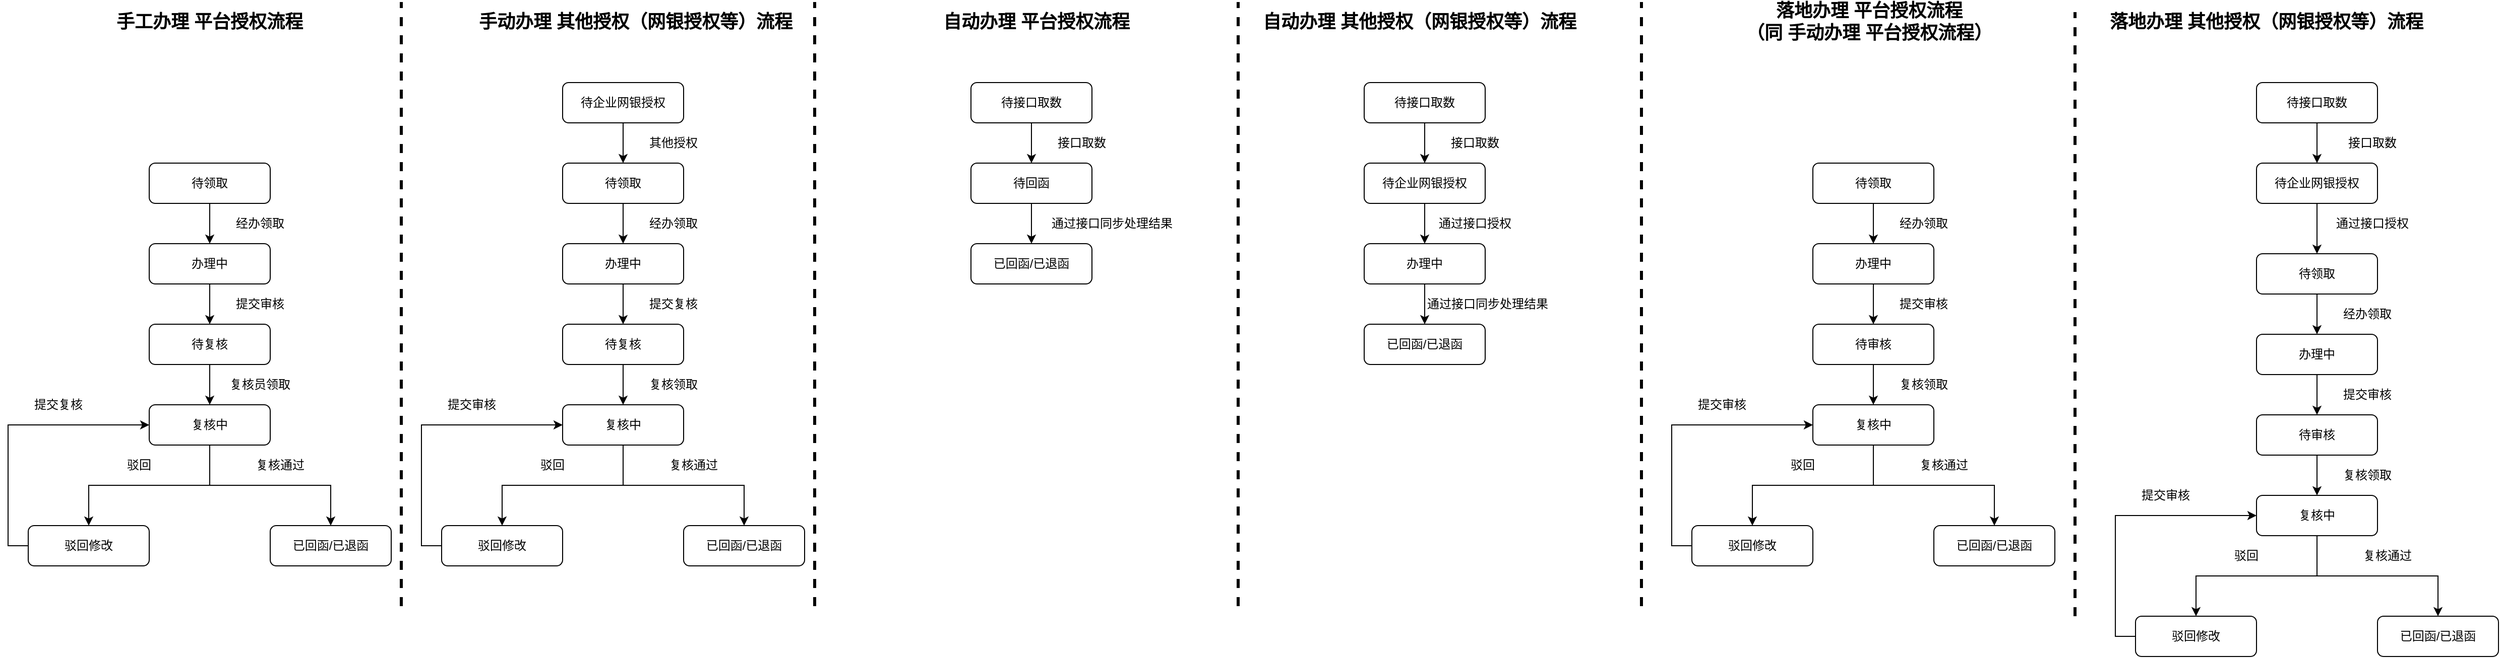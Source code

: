 <mxfile version="14.9.3" type="github">
  <diagram id="QbEDGIfnkf8j7JGIHZ4A" name="第 1 页">
    <mxGraphModel dx="2249" dy="794" grid="1" gridSize="10" guides="1" tooltips="1" connect="1" arrows="1" fold="1" page="1" pageScale="1" pageWidth="827" pageHeight="1169" math="0" shadow="0">
      <root>
        <mxCell id="0" />
        <mxCell id="1" parent="0" />
        <mxCell id="bwtcNRjYHlIZpcFxMYhS-3" style="edgeStyle=orthogonalEdgeStyle;rounded=0;orthogonalLoop=1;jettySize=auto;html=1;exitX=0.5;exitY=1;exitDx=0;exitDy=0;" parent="1" source="bwtcNRjYHlIZpcFxMYhS-1" target="bwtcNRjYHlIZpcFxMYhS-2" edge="1">
          <mxGeometry relative="1" as="geometry" />
        </mxCell>
        <mxCell id="bwtcNRjYHlIZpcFxMYhS-1" value="待企业网银授权" style="rounded=1;whiteSpace=wrap;html=1;" parent="1" vertex="1">
          <mxGeometry x="160" y="120" width="120" height="40" as="geometry" />
        </mxCell>
        <mxCell id="bwtcNRjYHlIZpcFxMYhS-6" style="edgeStyle=orthogonalEdgeStyle;rounded=0;orthogonalLoop=1;jettySize=auto;html=1;exitX=0.5;exitY=1;exitDx=0;exitDy=0;" parent="1" source="bwtcNRjYHlIZpcFxMYhS-2" target="bwtcNRjYHlIZpcFxMYhS-5" edge="1">
          <mxGeometry relative="1" as="geometry" />
        </mxCell>
        <mxCell id="bwtcNRjYHlIZpcFxMYhS-2" value="待领取" style="rounded=1;whiteSpace=wrap;html=1;" parent="1" vertex="1">
          <mxGeometry x="160" y="200" width="120" height="40" as="geometry" />
        </mxCell>
        <mxCell id="bwtcNRjYHlIZpcFxMYhS-4" value="其他授权" style="text;html=1;strokeColor=none;fillColor=none;align=center;verticalAlign=middle;whiteSpace=wrap;rounded=0;" parent="1" vertex="1">
          <mxGeometry x="220" y="170" width="100" height="20" as="geometry" />
        </mxCell>
        <mxCell id="bwtcNRjYHlIZpcFxMYhS-9" style="edgeStyle=orthogonalEdgeStyle;rounded=0;orthogonalLoop=1;jettySize=auto;html=1;exitX=0.5;exitY=1;exitDx=0;exitDy=0;" parent="1" source="bwtcNRjYHlIZpcFxMYhS-5" target="bwtcNRjYHlIZpcFxMYhS-8" edge="1">
          <mxGeometry relative="1" as="geometry" />
        </mxCell>
        <mxCell id="bwtcNRjYHlIZpcFxMYhS-5" value="办理中" style="rounded=1;whiteSpace=wrap;html=1;" parent="1" vertex="1">
          <mxGeometry x="160" y="280" width="120" height="40" as="geometry" />
        </mxCell>
        <mxCell id="bwtcNRjYHlIZpcFxMYhS-7" value="经办领取" style="text;html=1;strokeColor=none;fillColor=none;align=center;verticalAlign=middle;whiteSpace=wrap;rounded=0;" parent="1" vertex="1">
          <mxGeometry x="220" y="250" width="100" height="20" as="geometry" />
        </mxCell>
        <mxCell id="bwtcNRjYHlIZpcFxMYhS-12" style="edgeStyle=orthogonalEdgeStyle;rounded=0;orthogonalLoop=1;jettySize=auto;html=1;exitX=0.5;exitY=1;exitDx=0;exitDy=0;" parent="1" source="bwtcNRjYHlIZpcFxMYhS-8" target="bwtcNRjYHlIZpcFxMYhS-11" edge="1">
          <mxGeometry relative="1" as="geometry" />
        </mxCell>
        <mxCell id="bwtcNRjYHlIZpcFxMYhS-8" value="待复核" style="rounded=1;whiteSpace=wrap;html=1;" parent="1" vertex="1">
          <mxGeometry x="160" y="360" width="120" height="40" as="geometry" />
        </mxCell>
        <mxCell id="bwtcNRjYHlIZpcFxMYhS-10" value="提交复核" style="text;html=1;strokeColor=none;fillColor=none;align=center;verticalAlign=middle;whiteSpace=wrap;rounded=0;" parent="1" vertex="1">
          <mxGeometry x="220" y="330" width="100" height="20" as="geometry" />
        </mxCell>
        <mxCell id="bwtcNRjYHlIZpcFxMYhS-15" style="edgeStyle=orthogonalEdgeStyle;rounded=0;orthogonalLoop=1;jettySize=auto;html=1;exitX=0.5;exitY=1;exitDx=0;exitDy=0;" parent="1" source="bwtcNRjYHlIZpcFxMYhS-11" target="bwtcNRjYHlIZpcFxMYhS-14" edge="1">
          <mxGeometry relative="1" as="geometry" />
        </mxCell>
        <mxCell id="bwtcNRjYHlIZpcFxMYhS-22" style="edgeStyle=orthogonalEdgeStyle;rounded=0;orthogonalLoop=1;jettySize=auto;html=1;exitX=0.5;exitY=1;exitDx=0;exitDy=0;entryX=0.5;entryY=0;entryDx=0;entryDy=0;" parent="1" source="bwtcNRjYHlIZpcFxMYhS-11" target="bwtcNRjYHlIZpcFxMYhS-21" edge="1">
          <mxGeometry relative="1" as="geometry" />
        </mxCell>
        <mxCell id="bwtcNRjYHlIZpcFxMYhS-11" value="复核中" style="rounded=1;whiteSpace=wrap;html=1;" parent="1" vertex="1">
          <mxGeometry x="160" y="440" width="120" height="40" as="geometry" />
        </mxCell>
        <mxCell id="bwtcNRjYHlIZpcFxMYhS-13" value="复核领取" style="text;html=1;strokeColor=none;fillColor=none;align=center;verticalAlign=middle;whiteSpace=wrap;rounded=0;" parent="1" vertex="1">
          <mxGeometry x="220" y="410" width="100" height="20" as="geometry" />
        </mxCell>
        <mxCell id="bwtcNRjYHlIZpcFxMYhS-14" value="已回函/已退函" style="rounded=1;whiteSpace=wrap;html=1;" parent="1" vertex="1">
          <mxGeometry x="280" y="560" width="120" height="40" as="geometry" />
        </mxCell>
        <mxCell id="bwtcNRjYHlIZpcFxMYhS-18" value="复核通过" style="text;html=1;strokeColor=none;fillColor=none;align=center;verticalAlign=middle;whiteSpace=wrap;rounded=0;" parent="1" vertex="1">
          <mxGeometry x="240" y="490" width="100" height="20" as="geometry" />
        </mxCell>
        <mxCell id="bwtcNRjYHlIZpcFxMYhS-20" value="驳回" style="text;html=1;strokeColor=none;fillColor=none;align=center;verticalAlign=middle;whiteSpace=wrap;rounded=0;" parent="1" vertex="1">
          <mxGeometry x="120" y="490" width="60" height="20" as="geometry" />
        </mxCell>
        <mxCell id="bwtcNRjYHlIZpcFxMYhS-23" style="edgeStyle=orthogonalEdgeStyle;rounded=0;orthogonalLoop=1;jettySize=auto;html=1;exitX=0;exitY=0.5;exitDx=0;exitDy=0;entryX=0;entryY=0.5;entryDx=0;entryDy=0;" parent="1" source="bwtcNRjYHlIZpcFxMYhS-21" target="bwtcNRjYHlIZpcFxMYhS-11" edge="1">
          <mxGeometry relative="1" as="geometry">
            <Array as="points">
              <mxPoint x="20" y="580" />
              <mxPoint x="20" y="460" />
            </Array>
          </mxGeometry>
        </mxCell>
        <mxCell id="bwtcNRjYHlIZpcFxMYhS-21" value="驳回修改" style="rounded=1;whiteSpace=wrap;html=1;" parent="1" vertex="1">
          <mxGeometry x="40" y="560" width="120" height="40" as="geometry" />
        </mxCell>
        <mxCell id="bwtcNRjYHlIZpcFxMYhS-24" value="提交审核" style="text;html=1;strokeColor=none;fillColor=none;align=center;verticalAlign=middle;whiteSpace=wrap;rounded=0;" parent="1" vertex="1">
          <mxGeometry x="40" y="430" width="60" height="20" as="geometry" />
        </mxCell>
        <mxCell id="bwtcNRjYHlIZpcFxMYhS-25" value="手动办理 其他授权（网银授权等）流程" style="text;html=1;strokeColor=none;fillColor=none;align=center;verticalAlign=middle;whiteSpace=wrap;rounded=0;fontSize=18;fontStyle=1" parent="1" vertex="1">
          <mxGeometry x="75" y="40" width="315" height="40" as="geometry" />
        </mxCell>
        <mxCell id="bwtcNRjYHlIZpcFxMYhS-28" style="edgeStyle=orthogonalEdgeStyle;rounded=0;orthogonalLoop=1;jettySize=auto;html=1;exitX=0.5;exitY=1;exitDx=0;exitDy=0;" parent="1" source="bwtcNRjYHlIZpcFxMYhS-29" target="bwtcNRjYHlIZpcFxMYhS-32" edge="1">
          <mxGeometry relative="1" as="geometry" />
        </mxCell>
        <mxCell id="bwtcNRjYHlIZpcFxMYhS-29" value="待领取" style="rounded=1;whiteSpace=wrap;html=1;" parent="1" vertex="1">
          <mxGeometry x="-250" y="200" width="120" height="40" as="geometry" />
        </mxCell>
        <mxCell id="bwtcNRjYHlIZpcFxMYhS-31" style="edgeStyle=orthogonalEdgeStyle;rounded=0;orthogonalLoop=1;jettySize=auto;html=1;exitX=0.5;exitY=1;exitDx=0;exitDy=0;" parent="1" source="bwtcNRjYHlIZpcFxMYhS-32" target="bwtcNRjYHlIZpcFxMYhS-35" edge="1">
          <mxGeometry relative="1" as="geometry" />
        </mxCell>
        <mxCell id="bwtcNRjYHlIZpcFxMYhS-32" value="办理中" style="rounded=1;whiteSpace=wrap;html=1;" parent="1" vertex="1">
          <mxGeometry x="-250" y="280" width="120" height="40" as="geometry" />
        </mxCell>
        <mxCell id="bwtcNRjYHlIZpcFxMYhS-33" value="经办领取" style="text;html=1;strokeColor=none;fillColor=none;align=center;verticalAlign=middle;whiteSpace=wrap;rounded=0;" parent="1" vertex="1">
          <mxGeometry x="-190" y="250" width="100" height="20" as="geometry" />
        </mxCell>
        <mxCell id="bwtcNRjYHlIZpcFxMYhS-34" style="edgeStyle=orthogonalEdgeStyle;rounded=0;orthogonalLoop=1;jettySize=auto;html=1;exitX=0.5;exitY=1;exitDx=0;exitDy=0;" parent="1" source="bwtcNRjYHlIZpcFxMYhS-35" target="bwtcNRjYHlIZpcFxMYhS-39" edge="1">
          <mxGeometry relative="1" as="geometry" />
        </mxCell>
        <mxCell id="bwtcNRjYHlIZpcFxMYhS-35" value="待复核" style="rounded=1;whiteSpace=wrap;html=1;" parent="1" vertex="1">
          <mxGeometry x="-250" y="360" width="120" height="40" as="geometry" />
        </mxCell>
        <mxCell id="bwtcNRjYHlIZpcFxMYhS-36" value="提交审核" style="text;html=1;strokeColor=none;fillColor=none;align=center;verticalAlign=middle;whiteSpace=wrap;rounded=0;" parent="1" vertex="1">
          <mxGeometry x="-190" y="330" width="100" height="20" as="geometry" />
        </mxCell>
        <mxCell id="bwtcNRjYHlIZpcFxMYhS-37" style="edgeStyle=orthogonalEdgeStyle;rounded=0;orthogonalLoop=1;jettySize=auto;html=1;exitX=0.5;exitY=1;exitDx=0;exitDy=0;" parent="1" source="bwtcNRjYHlIZpcFxMYhS-39" target="bwtcNRjYHlIZpcFxMYhS-41" edge="1">
          <mxGeometry relative="1" as="geometry" />
        </mxCell>
        <mxCell id="bwtcNRjYHlIZpcFxMYhS-38" style="edgeStyle=orthogonalEdgeStyle;rounded=0;orthogonalLoop=1;jettySize=auto;html=1;exitX=0.5;exitY=1;exitDx=0;exitDy=0;entryX=0.5;entryY=0;entryDx=0;entryDy=0;" parent="1" source="bwtcNRjYHlIZpcFxMYhS-39" target="bwtcNRjYHlIZpcFxMYhS-45" edge="1">
          <mxGeometry relative="1" as="geometry" />
        </mxCell>
        <mxCell id="bwtcNRjYHlIZpcFxMYhS-39" value="复核中" style="rounded=1;whiteSpace=wrap;html=1;" parent="1" vertex="1">
          <mxGeometry x="-250" y="440" width="120" height="40" as="geometry" />
        </mxCell>
        <mxCell id="bwtcNRjYHlIZpcFxMYhS-40" value="复核员领取" style="text;html=1;strokeColor=none;fillColor=none;align=center;verticalAlign=middle;whiteSpace=wrap;rounded=0;" parent="1" vertex="1">
          <mxGeometry x="-190" y="410" width="100" height="20" as="geometry" />
        </mxCell>
        <mxCell id="bwtcNRjYHlIZpcFxMYhS-41" value="已回函/已退函" style="rounded=1;whiteSpace=wrap;html=1;" parent="1" vertex="1">
          <mxGeometry x="-130" y="560" width="120" height="40" as="geometry" />
        </mxCell>
        <mxCell id="bwtcNRjYHlIZpcFxMYhS-42" value="复核通过" style="text;html=1;strokeColor=none;fillColor=none;align=center;verticalAlign=middle;whiteSpace=wrap;rounded=0;" parent="1" vertex="1">
          <mxGeometry x="-170" y="490" width="100" height="20" as="geometry" />
        </mxCell>
        <mxCell id="bwtcNRjYHlIZpcFxMYhS-43" value="驳回" style="text;html=1;strokeColor=none;fillColor=none;align=center;verticalAlign=middle;whiteSpace=wrap;rounded=0;" parent="1" vertex="1">
          <mxGeometry x="-290" y="490" width="60" height="20" as="geometry" />
        </mxCell>
        <mxCell id="bwtcNRjYHlIZpcFxMYhS-44" style="edgeStyle=orthogonalEdgeStyle;rounded=0;orthogonalLoop=1;jettySize=auto;html=1;exitX=0;exitY=0.5;exitDx=0;exitDy=0;entryX=0;entryY=0.5;entryDx=0;entryDy=0;" parent="1" source="bwtcNRjYHlIZpcFxMYhS-45" target="bwtcNRjYHlIZpcFxMYhS-39" edge="1">
          <mxGeometry relative="1" as="geometry">
            <Array as="points">
              <mxPoint x="-390" y="580" />
              <mxPoint x="-390" y="460" />
            </Array>
          </mxGeometry>
        </mxCell>
        <mxCell id="bwtcNRjYHlIZpcFxMYhS-45" value="驳回修改" style="rounded=1;whiteSpace=wrap;html=1;" parent="1" vertex="1">
          <mxGeometry x="-370" y="560" width="120" height="40" as="geometry" />
        </mxCell>
        <mxCell id="bwtcNRjYHlIZpcFxMYhS-46" value="提交复核" style="text;html=1;strokeColor=none;fillColor=none;align=center;verticalAlign=middle;whiteSpace=wrap;rounded=0;" parent="1" vertex="1">
          <mxGeometry x="-370" y="430" width="60" height="20" as="geometry" />
        </mxCell>
        <mxCell id="bwtcNRjYHlIZpcFxMYhS-47" value="手工办理 平台授权流程" style="text;html=1;strokeColor=none;fillColor=none;align=center;verticalAlign=middle;whiteSpace=wrap;rounded=0;fontSize=18;fontStyle=1" parent="1" vertex="1">
          <mxGeometry x="-335" y="40" width="290" height="40" as="geometry" />
        </mxCell>
        <mxCell id="bwtcNRjYHlIZpcFxMYhS-48" value="" style="endArrow=none;dashed=1;html=1;fontSize=18;fontStyle=1;strokeWidth=3;" parent="1" edge="1">
          <mxGeometry width="50" height="50" relative="1" as="geometry">
            <mxPoint x="410" y="640" as="sourcePoint" />
            <mxPoint x="410" y="40" as="targetPoint" />
          </mxGeometry>
        </mxCell>
        <mxCell id="bwtcNRjYHlIZpcFxMYhS-50" value="" style="endArrow=none;dashed=1;html=1;fontSize=18;fontStyle=1;strokeWidth=3;" parent="1" edge="1">
          <mxGeometry width="50" height="50" relative="1" as="geometry">
            <mxPoint x="830" y="640" as="sourcePoint" />
            <mxPoint x="830" y="40" as="targetPoint" />
          </mxGeometry>
        </mxCell>
        <mxCell id="bwtcNRjYHlIZpcFxMYhS-103" style="edgeStyle=orthogonalEdgeStyle;rounded=0;orthogonalLoop=1;jettySize=auto;html=1;exitX=0.5;exitY=1;exitDx=0;exitDy=0;strokeWidth=1;fontSize=12;" parent="1" source="bwtcNRjYHlIZpcFxMYhS-52" target="bwtcNRjYHlIZpcFxMYhS-102" edge="1">
          <mxGeometry relative="1" as="geometry" />
        </mxCell>
        <mxCell id="bwtcNRjYHlIZpcFxMYhS-52" value="待企业网银授权" style="rounded=1;whiteSpace=wrap;html=1;" parent="1" vertex="1">
          <mxGeometry x="955" y="200" width="120" height="40" as="geometry" />
        </mxCell>
        <mxCell id="bwtcNRjYHlIZpcFxMYhS-72" value="自动办理 其他授权（网银授权等）流程" style="text;html=1;strokeColor=none;fillColor=none;align=center;verticalAlign=middle;whiteSpace=wrap;rounded=0;fontSize=18;fontStyle=1" parent="1" vertex="1">
          <mxGeometry x="840" y="50" width="340" height="20" as="geometry" />
        </mxCell>
        <mxCell id="bwtcNRjYHlIZpcFxMYhS-73" value="" style="endArrow=none;dashed=1;html=1;fontSize=18;fontStyle=1;strokeWidth=3;" parent="1" edge="1">
          <mxGeometry width="50" height="50" relative="1" as="geometry">
            <mxPoint x="1230" y="640" as="sourcePoint" />
            <mxPoint x="1230" y="40" as="targetPoint" />
          </mxGeometry>
        </mxCell>
        <mxCell id="bwtcNRjYHlIZpcFxMYhS-94" value="自动办理 平台授权流程" style="text;html=1;strokeColor=none;fillColor=none;align=center;verticalAlign=middle;whiteSpace=wrap;rounded=0;fontSize=18;fontStyle=1" parent="1" vertex="1">
          <mxGeometry x="485" y="50" width="290" height="20" as="geometry" />
        </mxCell>
        <mxCell id="bwtcNRjYHlIZpcFxMYhS-99" value="已回函/已退函" style="rounded=1;whiteSpace=wrap;html=1;fontSize=12;" parent="1" vertex="1">
          <mxGeometry x="955" y="360" width="120" height="40" as="geometry" />
        </mxCell>
        <mxCell id="bwtcNRjYHlIZpcFxMYhS-106" style="edgeStyle=orthogonalEdgeStyle;rounded=0;orthogonalLoop=1;jettySize=auto;html=1;exitX=0.5;exitY=1;exitDx=0;exitDy=0;strokeWidth=1;fontSize=12;" parent="1" source="bwtcNRjYHlIZpcFxMYhS-102" target="bwtcNRjYHlIZpcFxMYhS-99" edge="1">
          <mxGeometry relative="1" as="geometry" />
        </mxCell>
        <mxCell id="bwtcNRjYHlIZpcFxMYhS-102" value="办理中" style="rounded=1;whiteSpace=wrap;html=1;fontSize=12;" parent="1" vertex="1">
          <mxGeometry x="955" y="280" width="120" height="40" as="geometry" />
        </mxCell>
        <mxCell id="bwtcNRjYHlIZpcFxMYhS-104" value="通过接口授权" style="text;html=1;strokeColor=none;fillColor=none;align=center;verticalAlign=middle;whiteSpace=wrap;rounded=0;" parent="1" vertex="1">
          <mxGeometry x="1015" y="250" width="100" height="20" as="geometry" />
        </mxCell>
        <mxCell id="bwtcNRjYHlIZpcFxMYhS-108" value="落地办理 其他授权（网银授权等）流程" style="text;html=1;strokeColor=none;fillColor=none;align=center;verticalAlign=middle;whiteSpace=wrap;rounded=0;fontSize=18;fontStyle=1" parent="1" vertex="1">
          <mxGeometry x="1690" y="50" width="320" height="20" as="geometry" />
        </mxCell>
        <mxCell id="bwtcNRjYHlIZpcFxMYhS-114" style="edgeStyle=orthogonalEdgeStyle;rounded=0;orthogonalLoop=1;jettySize=auto;html=1;exitX=0.5;exitY=1;exitDx=0;exitDy=0;strokeWidth=1;fontSize=12;" parent="1" source="bwtcNRjYHlIZpcFxMYhS-109" target="bwtcNRjYHlIZpcFxMYhS-113" edge="1">
          <mxGeometry relative="1" as="geometry" />
        </mxCell>
        <mxCell id="bwtcNRjYHlIZpcFxMYhS-109" value="待接口取数" style="rounded=1;whiteSpace=wrap;html=1;" parent="1" vertex="1">
          <mxGeometry x="1840" y="120" width="120" height="40" as="geometry" />
        </mxCell>
        <mxCell id="bwtcNRjYHlIZpcFxMYhS-111" style="edgeStyle=orthogonalEdgeStyle;rounded=0;orthogonalLoop=1;jettySize=auto;html=1;exitX=0.5;exitY=1;exitDx=0;exitDy=0;entryX=0.5;entryY=0;entryDx=0;entryDy=0;strokeWidth=1;fontSize=12;" parent="1" source="bwtcNRjYHlIZpcFxMYhS-110" target="bwtcNRjYHlIZpcFxMYhS-52" edge="1">
          <mxGeometry relative="1" as="geometry" />
        </mxCell>
        <mxCell id="bwtcNRjYHlIZpcFxMYhS-110" value="待接口取数" style="rounded=1;whiteSpace=wrap;html=1;" parent="1" vertex="1">
          <mxGeometry x="955" y="120" width="120" height="40" as="geometry" />
        </mxCell>
        <mxCell id="bwtcNRjYHlIZpcFxMYhS-112" value="接口取数" style="text;html=1;strokeColor=none;fillColor=none;align=center;verticalAlign=middle;whiteSpace=wrap;rounded=0;" parent="1" vertex="1">
          <mxGeometry x="1015" y="170" width="100" height="20" as="geometry" />
        </mxCell>
        <mxCell id="bwtcNRjYHlIZpcFxMYhS-202" style="edgeStyle=orthogonalEdgeStyle;rounded=0;orthogonalLoop=1;jettySize=auto;html=1;exitX=0.5;exitY=1;exitDx=0;exitDy=0;entryX=0.5;entryY=0;entryDx=0;entryDy=0;strokeWidth=1;fontSize=12;" parent="1" source="bwtcNRjYHlIZpcFxMYhS-113" target="fkF1EM9bubWEw_HmZlim-41" edge="1">
          <mxGeometry relative="1" as="geometry">
            <mxPoint x="1900" y="290" as="targetPoint" />
          </mxGeometry>
        </mxCell>
        <mxCell id="bwtcNRjYHlIZpcFxMYhS-113" value="待企业网银授权" style="rounded=1;whiteSpace=wrap;html=1;fontSize=12;" parent="1" vertex="1">
          <mxGeometry x="1840" y="200" width="120" height="40" as="geometry" />
        </mxCell>
        <mxCell id="bwtcNRjYHlIZpcFxMYhS-115" value="接口取数" style="text;html=1;strokeColor=none;fillColor=none;align=center;verticalAlign=middle;whiteSpace=wrap;rounded=0;" parent="1" vertex="1">
          <mxGeometry x="1905" y="170" width="100" height="20" as="geometry" />
        </mxCell>
        <mxCell id="bwtcNRjYHlIZpcFxMYhS-124" value="通过接口授权" style="text;html=1;strokeColor=none;fillColor=none;align=center;verticalAlign=middle;whiteSpace=wrap;rounded=0;" parent="1" vertex="1">
          <mxGeometry x="1905" y="250" width="100" height="20" as="geometry" />
        </mxCell>
        <mxCell id="bwtcNRjYHlIZpcFxMYhS-165" style="edgeStyle=orthogonalEdgeStyle;rounded=0;orthogonalLoop=1;jettySize=auto;html=1;exitX=0.5;exitY=1;exitDx=0;exitDy=0;strokeWidth=1;fontSize=12;" parent="1" source="bwtcNRjYHlIZpcFxMYhS-154" target="bwtcNRjYHlIZpcFxMYhS-164" edge="1">
          <mxGeometry relative="1" as="geometry" />
        </mxCell>
        <mxCell id="bwtcNRjYHlIZpcFxMYhS-154" value="待回函" style="rounded=1;whiteSpace=wrap;html=1;" parent="1" vertex="1">
          <mxGeometry x="565" y="200" width="120" height="40" as="geometry" />
        </mxCell>
        <mxCell id="bwtcNRjYHlIZpcFxMYhS-160" value="通过接口同步处理结果" style="text;html=1;strokeColor=none;fillColor=none;align=center;verticalAlign=middle;whiteSpace=wrap;rounded=0;" parent="1" vertex="1">
          <mxGeometry x="640" y="250" width="130" height="20" as="geometry" />
        </mxCell>
        <mxCell id="bwtcNRjYHlIZpcFxMYhS-161" style="edgeStyle=orthogonalEdgeStyle;rounded=0;orthogonalLoop=1;jettySize=auto;html=1;exitX=0.5;exitY=1;exitDx=0;exitDy=0;entryX=0.5;entryY=0;entryDx=0;entryDy=0;strokeWidth=1;fontSize=12;" parent="1" source="bwtcNRjYHlIZpcFxMYhS-162" target="bwtcNRjYHlIZpcFxMYhS-154" edge="1">
          <mxGeometry relative="1" as="geometry" />
        </mxCell>
        <mxCell id="bwtcNRjYHlIZpcFxMYhS-162" value="待接口取数" style="rounded=1;whiteSpace=wrap;html=1;" parent="1" vertex="1">
          <mxGeometry x="565" y="120" width="120" height="40" as="geometry" />
        </mxCell>
        <mxCell id="bwtcNRjYHlIZpcFxMYhS-163" value="接口取数" style="text;html=1;strokeColor=none;fillColor=none;align=center;verticalAlign=middle;whiteSpace=wrap;rounded=0;" parent="1" vertex="1">
          <mxGeometry x="625" y="170" width="100" height="20" as="geometry" />
        </mxCell>
        <mxCell id="bwtcNRjYHlIZpcFxMYhS-164" value="已回函/已退函" style="rounded=1;whiteSpace=wrap;html=1;fontSize=12;" parent="1" vertex="1">
          <mxGeometry x="565" y="280" width="120" height="40" as="geometry" />
        </mxCell>
        <mxCell id="bwtcNRjYHlIZpcFxMYhS-170" value="落地办理 平台授权流程&lt;br&gt;（同 手动办理 平台授权流程）" style="text;html=1;strokeColor=none;fillColor=none;align=center;verticalAlign=middle;whiteSpace=wrap;rounded=0;fontSize=18;fontStyle=1" parent="1" vertex="1">
          <mxGeometry x="1311" y="50" width="290" height="20" as="geometry" />
        </mxCell>
        <mxCell id="bwtcNRjYHlIZpcFxMYhS-201" value="通过接口同步处理结果" style="text;html=1;strokeColor=none;fillColor=none;align=center;verticalAlign=middle;whiteSpace=wrap;rounded=0;" parent="1" vertex="1">
          <mxGeometry x="1015" y="330" width="125" height="20" as="geometry" />
        </mxCell>
        <mxCell id="fkF1EM9bubWEw_HmZlim-2" value="" style="endArrow=none;dashed=1;html=1;fontSize=18;fontStyle=1;strokeWidth=3;" parent="1" edge="1">
          <mxGeometry width="50" height="50" relative="1" as="geometry">
            <mxPoint x="1660" y="650" as="sourcePoint" />
            <mxPoint x="1660" y="50" as="targetPoint" />
          </mxGeometry>
        </mxCell>
        <mxCell id="fkF1EM9bubWEw_HmZlim-3" value="" style="endArrow=none;dashed=1;html=1;fontSize=18;fontStyle=1;strokeWidth=3;" parent="1" edge="1">
          <mxGeometry width="50" height="50" relative="1" as="geometry">
            <mxPoint y="640" as="sourcePoint" />
            <mxPoint y="40" as="targetPoint" />
          </mxGeometry>
        </mxCell>
        <mxCell id="fkF1EM9bubWEw_HmZlim-22" style="edgeStyle=orthogonalEdgeStyle;rounded=0;orthogonalLoop=1;jettySize=auto;html=1;exitX=0.5;exitY=1;exitDx=0;exitDy=0;" parent="1" source="fkF1EM9bubWEw_HmZlim-23" target="fkF1EM9bubWEw_HmZlim-25" edge="1">
          <mxGeometry relative="1" as="geometry" />
        </mxCell>
        <mxCell id="fkF1EM9bubWEw_HmZlim-23" value="待领取" style="rounded=1;whiteSpace=wrap;html=1;" parent="1" vertex="1">
          <mxGeometry x="1400" y="200" width="120" height="40" as="geometry" />
        </mxCell>
        <mxCell id="fkF1EM9bubWEw_HmZlim-24" style="edgeStyle=orthogonalEdgeStyle;rounded=0;orthogonalLoop=1;jettySize=auto;html=1;exitX=0.5;exitY=1;exitDx=0;exitDy=0;" parent="1" source="fkF1EM9bubWEw_HmZlim-25" target="fkF1EM9bubWEw_HmZlim-28" edge="1">
          <mxGeometry relative="1" as="geometry" />
        </mxCell>
        <mxCell id="fkF1EM9bubWEw_HmZlim-25" value="办理中" style="rounded=1;whiteSpace=wrap;html=1;" parent="1" vertex="1">
          <mxGeometry x="1400" y="280" width="120" height="40" as="geometry" />
        </mxCell>
        <mxCell id="fkF1EM9bubWEw_HmZlim-26" value="经办领取" style="text;html=1;strokeColor=none;fillColor=none;align=center;verticalAlign=middle;whiteSpace=wrap;rounded=0;" parent="1" vertex="1">
          <mxGeometry x="1460" y="250" width="100" height="20" as="geometry" />
        </mxCell>
        <mxCell id="fkF1EM9bubWEw_HmZlim-27" style="edgeStyle=orthogonalEdgeStyle;rounded=0;orthogonalLoop=1;jettySize=auto;html=1;exitX=0.5;exitY=1;exitDx=0;exitDy=0;" parent="1" source="fkF1EM9bubWEw_HmZlim-28" target="fkF1EM9bubWEw_HmZlim-32" edge="1">
          <mxGeometry relative="1" as="geometry" />
        </mxCell>
        <mxCell id="fkF1EM9bubWEw_HmZlim-28" value="待审核" style="rounded=1;whiteSpace=wrap;html=1;" parent="1" vertex="1">
          <mxGeometry x="1400" y="360" width="120" height="40" as="geometry" />
        </mxCell>
        <mxCell id="fkF1EM9bubWEw_HmZlim-29" value="提交审核" style="text;html=1;strokeColor=none;fillColor=none;align=center;verticalAlign=middle;whiteSpace=wrap;rounded=0;" parent="1" vertex="1">
          <mxGeometry x="1460" y="330" width="100" height="20" as="geometry" />
        </mxCell>
        <mxCell id="fkF1EM9bubWEw_HmZlim-30" style="edgeStyle=orthogonalEdgeStyle;rounded=0;orthogonalLoop=1;jettySize=auto;html=1;exitX=0.5;exitY=1;exitDx=0;exitDy=0;" parent="1" source="fkF1EM9bubWEw_HmZlim-32" target="fkF1EM9bubWEw_HmZlim-34" edge="1">
          <mxGeometry relative="1" as="geometry" />
        </mxCell>
        <mxCell id="fkF1EM9bubWEw_HmZlim-31" style="edgeStyle=orthogonalEdgeStyle;rounded=0;orthogonalLoop=1;jettySize=auto;html=1;exitX=0.5;exitY=1;exitDx=0;exitDy=0;entryX=0.5;entryY=0;entryDx=0;entryDy=0;" parent="1" source="fkF1EM9bubWEw_HmZlim-32" target="fkF1EM9bubWEw_HmZlim-38" edge="1">
          <mxGeometry relative="1" as="geometry" />
        </mxCell>
        <mxCell id="fkF1EM9bubWEw_HmZlim-32" value="复核中" style="rounded=1;whiteSpace=wrap;html=1;" parent="1" vertex="1">
          <mxGeometry x="1400" y="440" width="120" height="40" as="geometry" />
        </mxCell>
        <mxCell id="fkF1EM9bubWEw_HmZlim-33" value="复核领取" style="text;html=1;strokeColor=none;fillColor=none;align=center;verticalAlign=middle;whiteSpace=wrap;rounded=0;" parent="1" vertex="1">
          <mxGeometry x="1460" y="410" width="100" height="20" as="geometry" />
        </mxCell>
        <mxCell id="fkF1EM9bubWEw_HmZlim-34" value="已回函/已退函" style="rounded=1;whiteSpace=wrap;html=1;" parent="1" vertex="1">
          <mxGeometry x="1520" y="560" width="120" height="40" as="geometry" />
        </mxCell>
        <mxCell id="fkF1EM9bubWEw_HmZlim-35" value="复核通过" style="text;html=1;strokeColor=none;fillColor=none;align=center;verticalAlign=middle;whiteSpace=wrap;rounded=0;" parent="1" vertex="1">
          <mxGeometry x="1480" y="490" width="100" height="20" as="geometry" />
        </mxCell>
        <mxCell id="fkF1EM9bubWEw_HmZlim-36" value="驳回" style="text;html=1;strokeColor=none;fillColor=none;align=center;verticalAlign=middle;whiteSpace=wrap;rounded=0;" parent="1" vertex="1">
          <mxGeometry x="1360" y="490" width="60" height="20" as="geometry" />
        </mxCell>
        <mxCell id="fkF1EM9bubWEw_HmZlim-37" style="edgeStyle=orthogonalEdgeStyle;rounded=0;orthogonalLoop=1;jettySize=auto;html=1;exitX=0;exitY=0.5;exitDx=0;exitDy=0;entryX=0;entryY=0.5;entryDx=0;entryDy=0;" parent="1" source="fkF1EM9bubWEw_HmZlim-38" target="fkF1EM9bubWEw_HmZlim-32" edge="1">
          <mxGeometry relative="1" as="geometry">
            <Array as="points">
              <mxPoint x="1260" y="580" />
              <mxPoint x="1260" y="460" />
            </Array>
          </mxGeometry>
        </mxCell>
        <mxCell id="fkF1EM9bubWEw_HmZlim-38" value="驳回修改" style="rounded=1;whiteSpace=wrap;html=1;" parent="1" vertex="1">
          <mxGeometry x="1280" y="560" width="120" height="40" as="geometry" />
        </mxCell>
        <mxCell id="fkF1EM9bubWEw_HmZlim-39" value="提交审核" style="text;html=1;strokeColor=none;fillColor=none;align=center;verticalAlign=middle;whiteSpace=wrap;rounded=0;" parent="1" vertex="1">
          <mxGeometry x="1280" y="430" width="60" height="20" as="geometry" />
        </mxCell>
        <mxCell id="fkF1EM9bubWEw_HmZlim-40" style="edgeStyle=orthogonalEdgeStyle;rounded=0;orthogonalLoop=1;jettySize=auto;html=1;exitX=0.5;exitY=1;exitDx=0;exitDy=0;" parent="1" source="fkF1EM9bubWEw_HmZlim-41" target="fkF1EM9bubWEw_HmZlim-43" edge="1">
          <mxGeometry relative="1" as="geometry" />
        </mxCell>
        <mxCell id="fkF1EM9bubWEw_HmZlim-41" value="待领取" style="rounded=1;whiteSpace=wrap;html=1;" parent="1" vertex="1">
          <mxGeometry x="1840" y="290" width="120" height="40" as="geometry" />
        </mxCell>
        <mxCell id="fkF1EM9bubWEw_HmZlim-42" style="edgeStyle=orthogonalEdgeStyle;rounded=0;orthogonalLoop=1;jettySize=auto;html=1;exitX=0.5;exitY=1;exitDx=0;exitDy=0;" parent="1" source="fkF1EM9bubWEw_HmZlim-43" target="fkF1EM9bubWEw_HmZlim-46" edge="1">
          <mxGeometry relative="1" as="geometry" />
        </mxCell>
        <mxCell id="fkF1EM9bubWEw_HmZlim-43" value="办理中" style="rounded=1;whiteSpace=wrap;html=1;" parent="1" vertex="1">
          <mxGeometry x="1840" y="370" width="120" height="40" as="geometry" />
        </mxCell>
        <mxCell id="fkF1EM9bubWEw_HmZlim-44" value="经办领取" style="text;html=1;strokeColor=none;fillColor=none;align=center;verticalAlign=middle;whiteSpace=wrap;rounded=0;" parent="1" vertex="1">
          <mxGeometry x="1900" y="340" width="100" height="20" as="geometry" />
        </mxCell>
        <mxCell id="fkF1EM9bubWEw_HmZlim-45" style="edgeStyle=orthogonalEdgeStyle;rounded=0;orthogonalLoop=1;jettySize=auto;html=1;exitX=0.5;exitY=1;exitDx=0;exitDy=0;" parent="1" source="fkF1EM9bubWEw_HmZlim-46" target="fkF1EM9bubWEw_HmZlim-50" edge="1">
          <mxGeometry relative="1" as="geometry" />
        </mxCell>
        <mxCell id="fkF1EM9bubWEw_HmZlim-46" value="待审核" style="rounded=1;whiteSpace=wrap;html=1;" parent="1" vertex="1">
          <mxGeometry x="1840" y="450" width="120" height="40" as="geometry" />
        </mxCell>
        <mxCell id="fkF1EM9bubWEw_HmZlim-47" value="提交审核" style="text;html=1;strokeColor=none;fillColor=none;align=center;verticalAlign=middle;whiteSpace=wrap;rounded=0;" parent="1" vertex="1">
          <mxGeometry x="1900" y="420" width="100" height="20" as="geometry" />
        </mxCell>
        <mxCell id="fkF1EM9bubWEw_HmZlim-48" style="edgeStyle=orthogonalEdgeStyle;rounded=0;orthogonalLoop=1;jettySize=auto;html=1;exitX=0.5;exitY=1;exitDx=0;exitDy=0;" parent="1" source="fkF1EM9bubWEw_HmZlim-50" target="fkF1EM9bubWEw_HmZlim-52" edge="1">
          <mxGeometry relative="1" as="geometry" />
        </mxCell>
        <mxCell id="fkF1EM9bubWEw_HmZlim-49" style="edgeStyle=orthogonalEdgeStyle;rounded=0;orthogonalLoop=1;jettySize=auto;html=1;exitX=0.5;exitY=1;exitDx=0;exitDy=0;entryX=0.5;entryY=0;entryDx=0;entryDy=0;" parent="1" source="fkF1EM9bubWEw_HmZlim-50" target="fkF1EM9bubWEw_HmZlim-56" edge="1">
          <mxGeometry relative="1" as="geometry" />
        </mxCell>
        <mxCell id="fkF1EM9bubWEw_HmZlim-50" value="复核中" style="rounded=1;whiteSpace=wrap;html=1;" parent="1" vertex="1">
          <mxGeometry x="1840" y="530" width="120" height="40" as="geometry" />
        </mxCell>
        <mxCell id="fkF1EM9bubWEw_HmZlim-51" value="复核领取" style="text;html=1;strokeColor=none;fillColor=none;align=center;verticalAlign=middle;whiteSpace=wrap;rounded=0;" parent="1" vertex="1">
          <mxGeometry x="1900" y="500" width="100" height="20" as="geometry" />
        </mxCell>
        <mxCell id="fkF1EM9bubWEw_HmZlim-52" value="已回函/已退函" style="rounded=1;whiteSpace=wrap;html=1;" parent="1" vertex="1">
          <mxGeometry x="1960" y="650" width="120" height="40" as="geometry" />
        </mxCell>
        <mxCell id="fkF1EM9bubWEw_HmZlim-53" value="复核通过" style="text;html=1;strokeColor=none;fillColor=none;align=center;verticalAlign=middle;whiteSpace=wrap;rounded=0;" parent="1" vertex="1">
          <mxGeometry x="1920" y="580" width="100" height="20" as="geometry" />
        </mxCell>
        <mxCell id="fkF1EM9bubWEw_HmZlim-54" value="驳回" style="text;html=1;strokeColor=none;fillColor=none;align=center;verticalAlign=middle;whiteSpace=wrap;rounded=0;" parent="1" vertex="1">
          <mxGeometry x="1800" y="580" width="60" height="20" as="geometry" />
        </mxCell>
        <mxCell id="fkF1EM9bubWEw_HmZlim-55" style="edgeStyle=orthogonalEdgeStyle;rounded=0;orthogonalLoop=1;jettySize=auto;html=1;exitX=0;exitY=0.5;exitDx=0;exitDy=0;entryX=0;entryY=0.5;entryDx=0;entryDy=0;" parent="1" source="fkF1EM9bubWEw_HmZlim-56" target="fkF1EM9bubWEw_HmZlim-50" edge="1">
          <mxGeometry relative="1" as="geometry">
            <Array as="points">
              <mxPoint x="1700" y="670" />
              <mxPoint x="1700" y="550" />
            </Array>
          </mxGeometry>
        </mxCell>
        <mxCell id="fkF1EM9bubWEw_HmZlim-56" value="驳回修改" style="rounded=1;whiteSpace=wrap;html=1;" parent="1" vertex="1">
          <mxGeometry x="1720" y="650" width="120" height="40" as="geometry" />
        </mxCell>
        <mxCell id="fkF1EM9bubWEw_HmZlim-57" value="提交审核" style="text;html=1;strokeColor=none;fillColor=none;align=center;verticalAlign=middle;whiteSpace=wrap;rounded=0;" parent="1" vertex="1">
          <mxGeometry x="1720" y="520" width="60" height="20" as="geometry" />
        </mxCell>
      </root>
    </mxGraphModel>
  </diagram>
</mxfile>
